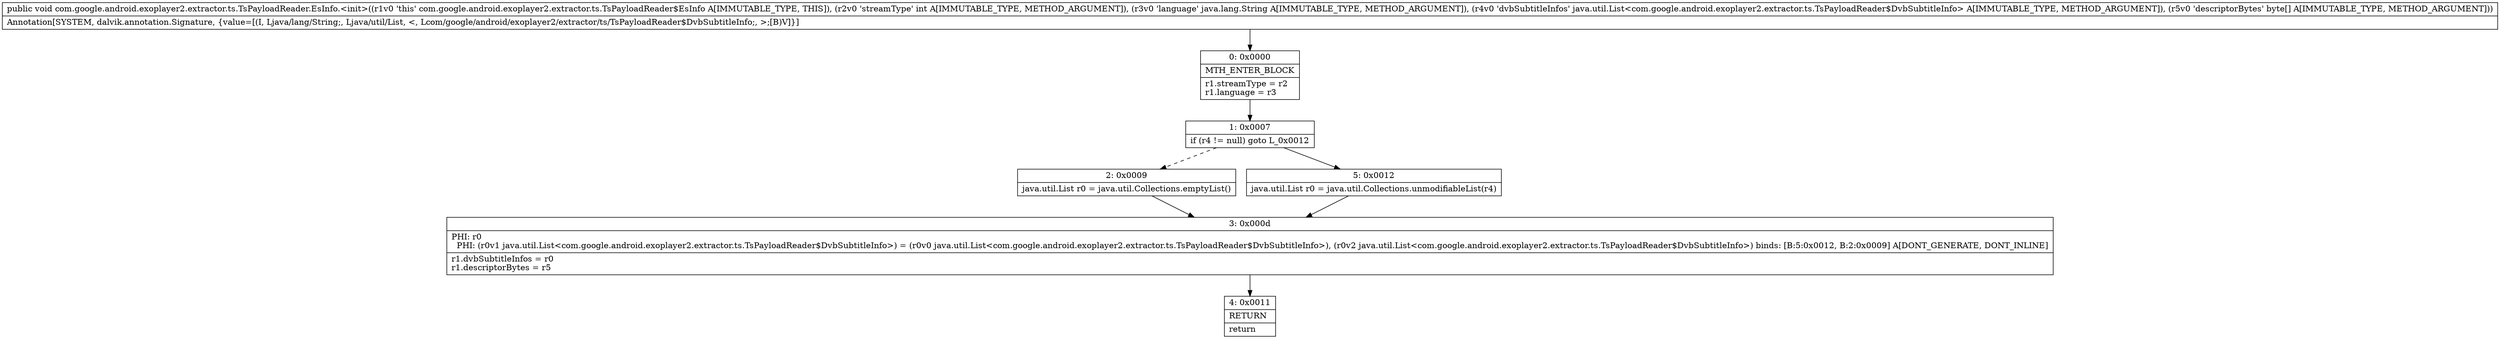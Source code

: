 digraph "CFG forcom.google.android.exoplayer2.extractor.ts.TsPayloadReader.EsInfo.\<init\>(ILjava\/lang\/String;Ljava\/util\/List;[B)V" {
Node_0 [shape=record,label="{0\:\ 0x0000|MTH_ENTER_BLOCK\l|r1.streamType = r2\lr1.language = r3\l}"];
Node_1 [shape=record,label="{1\:\ 0x0007|if (r4 != null) goto L_0x0012\l}"];
Node_2 [shape=record,label="{2\:\ 0x0009|java.util.List r0 = java.util.Collections.emptyList()\l}"];
Node_3 [shape=record,label="{3\:\ 0x000d|PHI: r0 \l  PHI: (r0v1 java.util.List\<com.google.android.exoplayer2.extractor.ts.TsPayloadReader$DvbSubtitleInfo\>) = (r0v0 java.util.List\<com.google.android.exoplayer2.extractor.ts.TsPayloadReader$DvbSubtitleInfo\>), (r0v2 java.util.List\<com.google.android.exoplayer2.extractor.ts.TsPayloadReader$DvbSubtitleInfo\>) binds: [B:5:0x0012, B:2:0x0009] A[DONT_GENERATE, DONT_INLINE]\l|r1.dvbSubtitleInfos = r0\lr1.descriptorBytes = r5\l}"];
Node_4 [shape=record,label="{4\:\ 0x0011|RETURN\l|return\l}"];
Node_5 [shape=record,label="{5\:\ 0x0012|java.util.List r0 = java.util.Collections.unmodifiableList(r4)\l}"];
MethodNode[shape=record,label="{public void com.google.android.exoplayer2.extractor.ts.TsPayloadReader.EsInfo.\<init\>((r1v0 'this' com.google.android.exoplayer2.extractor.ts.TsPayloadReader$EsInfo A[IMMUTABLE_TYPE, THIS]), (r2v0 'streamType' int A[IMMUTABLE_TYPE, METHOD_ARGUMENT]), (r3v0 'language' java.lang.String A[IMMUTABLE_TYPE, METHOD_ARGUMENT]), (r4v0 'dvbSubtitleInfos' java.util.List\<com.google.android.exoplayer2.extractor.ts.TsPayloadReader$DvbSubtitleInfo\> A[IMMUTABLE_TYPE, METHOD_ARGUMENT]), (r5v0 'descriptorBytes' byte[] A[IMMUTABLE_TYPE, METHOD_ARGUMENT]))  | Annotation[SYSTEM, dalvik.annotation.Signature, \{value=[(I, Ljava\/lang\/String;, Ljava\/util\/List, \<, Lcom\/google\/android\/exoplayer2\/extractor\/ts\/TsPayloadReader$DvbSubtitleInfo;, \>;[B)V]\}]\l}"];
MethodNode -> Node_0;
Node_0 -> Node_1;
Node_1 -> Node_2[style=dashed];
Node_1 -> Node_5;
Node_2 -> Node_3;
Node_3 -> Node_4;
Node_5 -> Node_3;
}

